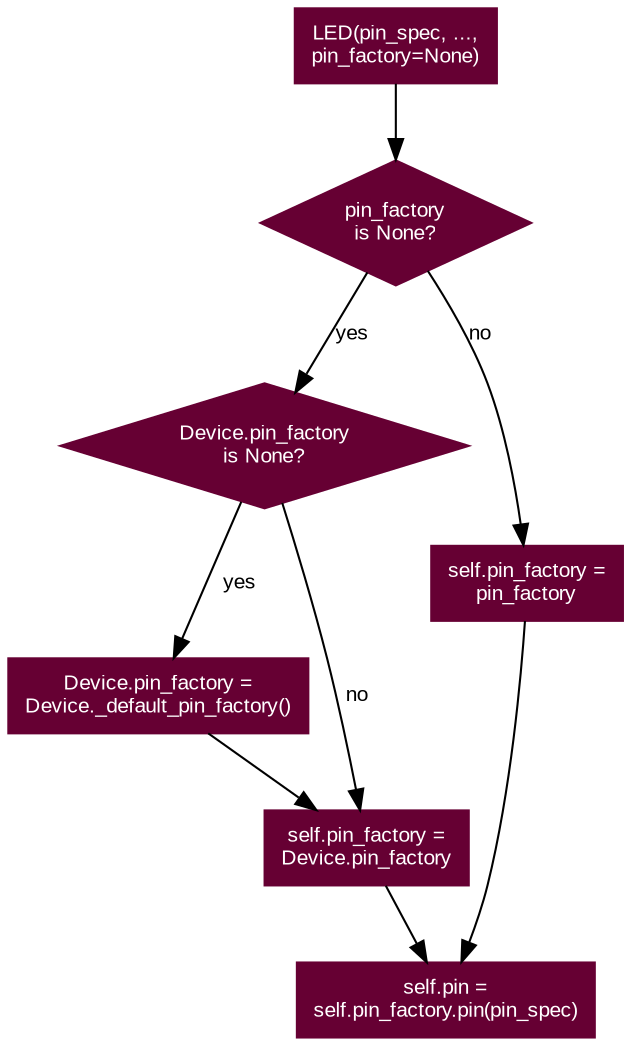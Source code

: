 /* vim: set et sw=4 sts=4: */

digraph device_pins {
    graph [rankdir=TB];
    node [shape=rect, style=filled, color="#660033", fontname=Arial, fontcolor="#ffffff", fontsize=10];
    edge [fontname=Arial, fontsize=10];

    constructor [label="LED(pin_spec, ...,\npin_factory=None)"];
    pin_factory_kwarg [shape=diamond,label="pin_factory\nis None?"];
    device_pin_factory [shape=diamond,label="Device.pin_factory\nis None?"];
    set_default_factory [label="Device.pin_factory =\nDevice._default_pin_factory()"];
    get_default_factory [label="self.pin_factory =\nDevice.pin_factory"];
    override_factory [label="self.pin_factory =\npin_factory"];
    factory_pin [label="self.pin =\nself.pin_factory.pin(pin_spec)"];

    constructor->pin_factory_kwarg;
    pin_factory_kwarg->device_pin_factory [label="yes"];
    pin_factory_kwarg->override_factory [label="no"];
    device_pin_factory->set_default_factory [label="yes"];
    device_pin_factory->get_default_factory [label="no"];
    set_default_factory->get_default_factory;
    get_default_factory->factory_pin;
    override_factory->factory_pin;
}
